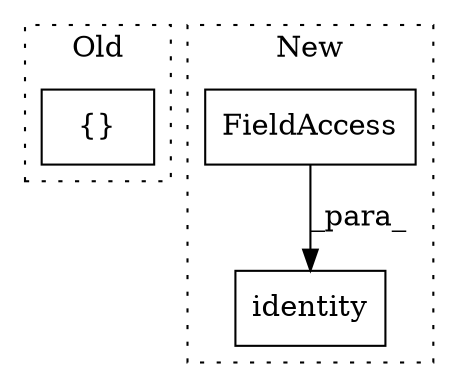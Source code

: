 digraph G {
subgraph cluster0 {
1 [label="{}" a="4" s="4885,4890" l="1,1" shape="box"];
label = "Old";
style="dotted";
}
subgraph cluster1 {
2 [label="identity" a="32" s="4897,4910" l="9,1" shape="box"];
3 [label="FieldAccess" a="22" s="4906" l="4" shape="box"];
label = "New";
style="dotted";
}
3 -> 2 [label="_para_"];
}